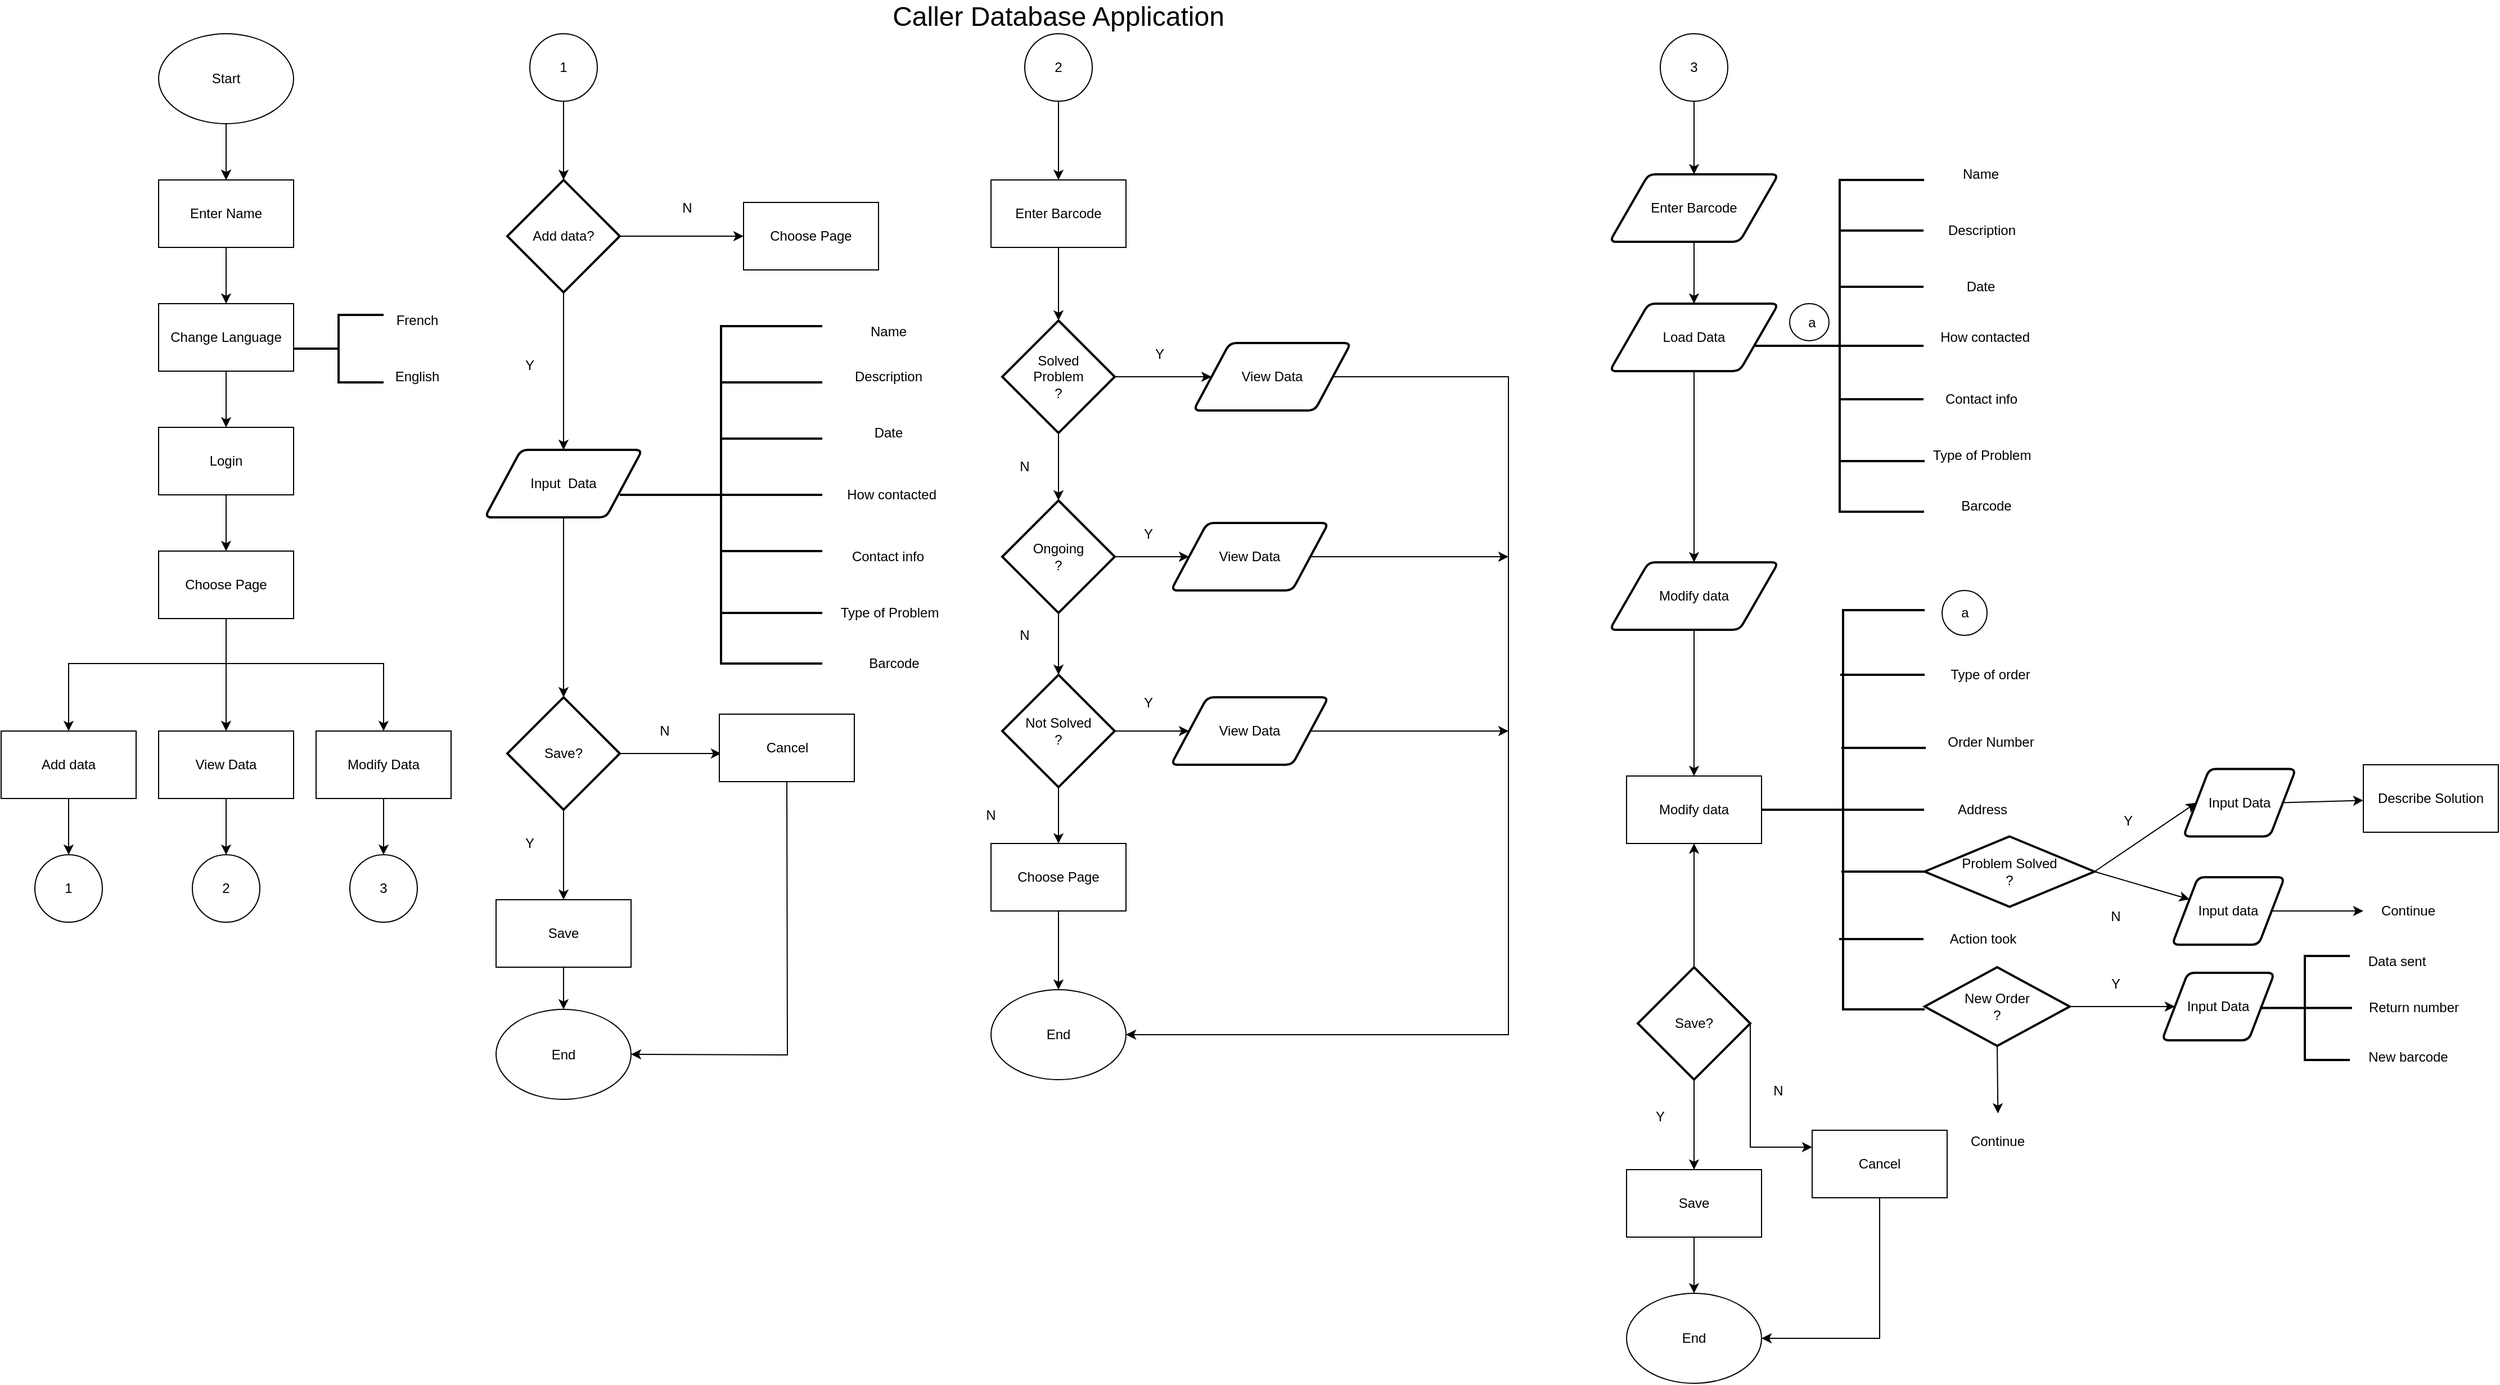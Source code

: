<mxfile version="20.3.7" type="device"><diagram id="C5RBs43oDa-KdzZeNtuy" name="Page-1"><mxGraphModel dx="2556" dy="1094" grid="1" gridSize="10" guides="1" tooltips="1" connect="1" arrows="1" fold="1" page="1" pageScale="1" pageWidth="827" pageHeight="1169" math="0" shadow="0"><root><mxCell id="WIyWlLk6GJQsqaUBKTNV-0"/><mxCell id="WIyWlLk6GJQsqaUBKTNV-1" parent="WIyWlLk6GJQsqaUBKTNV-0"/><mxCell id="qyFNYcuWtiFjJXOkPWBM-26" value="" style="edgeStyle=orthogonalEdgeStyle;rounded=0;orthogonalLoop=1;jettySize=auto;html=1;" parent="WIyWlLk6GJQsqaUBKTNV-1" source="qyFNYcuWtiFjJXOkPWBM-0" target="qyFNYcuWtiFjJXOkPWBM-1" edge="1"><mxGeometry relative="1" as="geometry"/></mxCell><mxCell id="qyFNYcuWtiFjJXOkPWBM-0" value="Start" style="ellipse;whiteSpace=wrap;html=1;" parent="WIyWlLk6GJQsqaUBKTNV-1" vertex="1"><mxGeometry x="160" y="40" width="120" height="80" as="geometry"/></mxCell><mxCell id="qyFNYcuWtiFjJXOkPWBM-1" value="Enter Name" style="rounded=0;whiteSpace=wrap;html=1;" parent="WIyWlLk6GJQsqaUBKTNV-1" vertex="1"><mxGeometry x="160" y="170" width="120" height="60" as="geometry"/></mxCell><mxCell id="qyFNYcuWtiFjJXOkPWBM-2" value="Change Language" style="rounded=0;whiteSpace=wrap;html=1;" parent="WIyWlLk6GJQsqaUBKTNV-1" vertex="1"><mxGeometry x="160" y="280" width="120" height="60" as="geometry"/></mxCell><mxCell id="qyFNYcuWtiFjJXOkPWBM-4" value="Login" style="rounded=0;whiteSpace=wrap;html=1;" parent="WIyWlLk6GJQsqaUBKTNV-1" vertex="1"><mxGeometry x="160" y="390" width="120" height="60" as="geometry"/></mxCell><mxCell id="qyFNYcuWtiFjJXOkPWBM-7" value="Choose Page" style="rounded=0;whiteSpace=wrap;html=1;" parent="WIyWlLk6GJQsqaUBKTNV-1" vertex="1"><mxGeometry x="160" y="500" width="120" height="60" as="geometry"/></mxCell><mxCell id="qyFNYcuWtiFjJXOkPWBM-15" value="Add data" style="rounded=0;whiteSpace=wrap;html=1;" parent="WIyWlLk6GJQsqaUBKTNV-1" vertex="1"><mxGeometry x="20" y="660" width="120" height="60" as="geometry"/></mxCell><mxCell id="qyFNYcuWtiFjJXOkPWBM-16" value="View Data" style="rounded=0;whiteSpace=wrap;html=1;" parent="WIyWlLk6GJQsqaUBKTNV-1" vertex="1"><mxGeometry x="160" y="660" width="120" height="60" as="geometry"/></mxCell><mxCell id="qyFNYcuWtiFjJXOkPWBM-18" value="Modify Data" style="rounded=0;whiteSpace=wrap;html=1;" parent="WIyWlLk6GJQsqaUBKTNV-1" vertex="1"><mxGeometry x="300" y="660" width="120" height="60" as="geometry"/></mxCell><mxCell id="qyFNYcuWtiFjJXOkPWBM-24" value="" style="endArrow=classic;html=1;rounded=0;entryX=0.5;entryY=0;entryDx=0;entryDy=0;exitX=0.5;exitY=1;exitDx=0;exitDy=0;" parent="WIyWlLk6GJQsqaUBKTNV-1" source="qyFNYcuWtiFjJXOkPWBM-1" target="qyFNYcuWtiFjJXOkPWBM-2" edge="1"><mxGeometry width="50" height="50" relative="1" as="geometry"><mxPoint x="210" y="250" as="sourcePoint"/><mxPoint x="260" y="200" as="targetPoint"/></mxGeometry></mxCell><mxCell id="qyFNYcuWtiFjJXOkPWBM-25" value="" style="endArrow=classic;html=1;rounded=0;" parent="WIyWlLk6GJQsqaUBKTNV-1" source="qyFNYcuWtiFjJXOkPWBM-0" target="qyFNYcuWtiFjJXOkPWBM-1" edge="1"><mxGeometry width="50" height="50" relative="1" as="geometry"><mxPoint x="219.41" y="120" as="sourcePoint"/><mxPoint x="219.41" y="170" as="targetPoint"/></mxGeometry></mxCell><mxCell id="qyFNYcuWtiFjJXOkPWBM-27" value="" style="endArrow=classic;html=1;rounded=0;" parent="WIyWlLk6GJQsqaUBKTNV-1" source="qyFNYcuWtiFjJXOkPWBM-2" target="qyFNYcuWtiFjJXOkPWBM-4" edge="1"><mxGeometry width="50" height="50" relative="1" as="geometry"><mxPoint x="219.41" y="340" as="sourcePoint"/><mxPoint x="219.41" y="390" as="targetPoint"/></mxGeometry></mxCell><mxCell id="qyFNYcuWtiFjJXOkPWBM-28" value="" style="endArrow=classic;html=1;rounded=0;" parent="WIyWlLk6GJQsqaUBKTNV-1" source="qyFNYcuWtiFjJXOkPWBM-4" target="qyFNYcuWtiFjJXOkPWBM-7" edge="1"><mxGeometry width="50" height="50" relative="1" as="geometry"><mxPoint x="219.41" y="450" as="sourcePoint"/><mxPoint x="219.41" y="500" as="targetPoint"/></mxGeometry></mxCell><mxCell id="qyFNYcuWtiFjJXOkPWBM-29" value="" style="endArrow=classic;html=1;rounded=0;" parent="WIyWlLk6GJQsqaUBKTNV-1" target="qyFNYcuWtiFjJXOkPWBM-18" edge="1"><mxGeometry width="50" height="50" relative="1" as="geometry"><mxPoint x="220" y="600" as="sourcePoint"/><mxPoint x="359.41" y="660" as="targetPoint"/><Array as="points"><mxPoint x="360" y="600"/></Array></mxGeometry></mxCell><mxCell id="qyFNYcuWtiFjJXOkPWBM-30" value="" style="endArrow=classic;html=1;rounded=0;entryX=0.5;entryY=0;entryDx=0;entryDy=0;" parent="WIyWlLk6GJQsqaUBKTNV-1" source="qyFNYcuWtiFjJXOkPWBM-7" target="qyFNYcuWtiFjJXOkPWBM-16" edge="1"><mxGeometry width="50" height="50" relative="1" as="geometry"><mxPoint x="219.41" y="560" as="sourcePoint"/><mxPoint x="219.41" y="610" as="targetPoint"/></mxGeometry></mxCell><mxCell id="qyFNYcuWtiFjJXOkPWBM-31" value="" style="endArrow=classic;html=1;rounded=0;entryX=0.5;entryY=0;entryDx=0;entryDy=0;" parent="WIyWlLk6GJQsqaUBKTNV-1" target="qyFNYcuWtiFjJXOkPWBM-15" edge="1"><mxGeometry width="50" height="50" relative="1" as="geometry"><mxPoint x="220" y="600" as="sourcePoint"/><mxPoint x="79.41" y="650" as="targetPoint"/><Array as="points"><mxPoint x="80" y="600"/></Array></mxGeometry></mxCell><mxCell id="qyFNYcuWtiFjJXOkPWBM-32" value="" style="endArrow=classic;html=1;rounded=0;" parent="WIyWlLk6GJQsqaUBKTNV-1" source="qyFNYcuWtiFjJXOkPWBM-18" target="qyFNYcuWtiFjJXOkPWBM-37" edge="1"><mxGeometry width="50" height="50" relative="1" as="geometry"><mxPoint x="359.41" y="720" as="sourcePoint"/><mxPoint x="359.41" y="770" as="targetPoint"/></mxGeometry></mxCell><mxCell id="qyFNYcuWtiFjJXOkPWBM-33" value="" style="endArrow=classic;html=1;rounded=0;" parent="WIyWlLk6GJQsqaUBKTNV-1" source="qyFNYcuWtiFjJXOkPWBM-16" target="qyFNYcuWtiFjJXOkPWBM-36" edge="1"><mxGeometry width="50" height="50" relative="1" as="geometry"><mxPoint x="219.41" y="720" as="sourcePoint"/><mxPoint x="219.41" y="770" as="targetPoint"/></mxGeometry></mxCell><mxCell id="qyFNYcuWtiFjJXOkPWBM-34" value="" style="endArrow=classic;html=1;rounded=0;entryX=0.5;entryY=0;entryDx=0;entryDy=0;entryPerimeter=0;" parent="WIyWlLk6GJQsqaUBKTNV-1" source="qyFNYcuWtiFjJXOkPWBM-15" target="qyFNYcuWtiFjJXOkPWBM-35" edge="1"><mxGeometry width="50" height="50" relative="1" as="geometry"><mxPoint x="79.41" y="720" as="sourcePoint"/><mxPoint x="79.41" y="770" as="targetPoint"/></mxGeometry></mxCell><mxCell id="qyFNYcuWtiFjJXOkPWBM-35" value="" style="verticalLabelPosition=bottom;verticalAlign=top;html=1;shape=mxgraph.flowchart.on-page_reference;" parent="WIyWlLk6GJQsqaUBKTNV-1" vertex="1"><mxGeometry x="50" y="770" width="60" height="60" as="geometry"/></mxCell><mxCell id="qyFNYcuWtiFjJXOkPWBM-36" value="" style="verticalLabelPosition=bottom;verticalAlign=top;html=1;shape=mxgraph.flowchart.on-page_reference;" parent="WIyWlLk6GJQsqaUBKTNV-1" vertex="1"><mxGeometry x="190" y="770" width="60" height="60" as="geometry"/></mxCell><mxCell id="qyFNYcuWtiFjJXOkPWBM-37" value="" style="verticalLabelPosition=bottom;verticalAlign=top;html=1;shape=mxgraph.flowchart.on-page_reference;" parent="WIyWlLk6GJQsqaUBKTNV-1" vertex="1"><mxGeometry x="330" y="770" width="60" height="60" as="geometry"/></mxCell><mxCell id="qyFNYcuWtiFjJXOkPWBM-40" value="1" style="text;html=1;strokeColor=none;fillColor=none;align=center;verticalAlign=middle;whiteSpace=wrap;rounded=0;" parent="WIyWlLk6GJQsqaUBKTNV-1" vertex="1"><mxGeometry x="50" y="785" width="60" height="30" as="geometry"/></mxCell><mxCell id="qyFNYcuWtiFjJXOkPWBM-41" value="2" style="text;html=1;strokeColor=none;fillColor=none;align=center;verticalAlign=middle;whiteSpace=wrap;rounded=0;" parent="WIyWlLk6GJQsqaUBKTNV-1" vertex="1"><mxGeometry x="190" y="785" width="60" height="30" as="geometry"/></mxCell><mxCell id="qyFNYcuWtiFjJXOkPWBM-42" value="3" style="text;html=1;strokeColor=none;fillColor=none;align=center;verticalAlign=middle;whiteSpace=wrap;rounded=0;" parent="WIyWlLk6GJQsqaUBKTNV-1" vertex="1"><mxGeometry x="330" y="785" width="60" height="30" as="geometry"/></mxCell><mxCell id="qyFNYcuWtiFjJXOkPWBM-43" value="" style="verticalLabelPosition=bottom;verticalAlign=top;html=1;shape=mxgraph.flowchart.on-page_reference;" parent="WIyWlLk6GJQsqaUBKTNV-1" vertex="1"><mxGeometry x="490" y="40" width="60" height="60" as="geometry"/></mxCell><mxCell id="qyFNYcuWtiFjJXOkPWBM-46" value="" style="endArrow=classic;html=1;rounded=0;exitX=0.5;exitY=1;exitDx=0;exitDy=0;exitPerimeter=0;entryX=0.5;entryY=0;entryDx=0;entryDy=0;entryPerimeter=0;" parent="WIyWlLk6GJQsqaUBKTNV-1" source="qyFNYcuWtiFjJXOkPWBM-43" target="qyFNYcuWtiFjJXOkPWBM-47" edge="1"><mxGeometry width="50" height="50" relative="1" as="geometry"><mxPoint x="500" y="110" as="sourcePoint"/><mxPoint x="489.44" y="150" as="targetPoint"/></mxGeometry></mxCell><mxCell id="qyFNYcuWtiFjJXOkPWBM-47" value="Add data?" style="strokeWidth=2;html=1;shape=mxgraph.flowchart.decision;whiteSpace=wrap;" parent="WIyWlLk6GJQsqaUBKTNV-1" vertex="1"><mxGeometry x="470" y="170" width="100" height="100" as="geometry"/></mxCell><mxCell id="qyFNYcuWtiFjJXOkPWBM-48" value="" style="endArrow=classic;html=1;rounded=0;exitX=1;exitY=0.5;exitDx=0;exitDy=0;exitPerimeter=0;" parent="WIyWlLk6GJQsqaUBKTNV-1" source="qyFNYcuWtiFjJXOkPWBM-47" target="qyFNYcuWtiFjJXOkPWBM-49" edge="1"><mxGeometry width="50" height="50" relative="1" as="geometry"><mxPoint x="540" y="180" as="sourcePoint"/><mxPoint x="590" y="180" as="targetPoint"/></mxGeometry></mxCell><mxCell id="qyFNYcuWtiFjJXOkPWBM-49" value="Choose Page" style="rounded=0;whiteSpace=wrap;html=1;" parent="WIyWlLk6GJQsqaUBKTNV-1" vertex="1"><mxGeometry x="680" y="190" width="120" height="60" as="geometry"/></mxCell><mxCell id="qyFNYcuWtiFjJXOkPWBM-50" value="N" style="text;html=1;strokeColor=none;fillColor=none;align=center;verticalAlign=middle;whiteSpace=wrap;rounded=0;" parent="WIyWlLk6GJQsqaUBKTNV-1" vertex="1"><mxGeometry x="600" y="180" width="60" height="30" as="geometry"/></mxCell><mxCell id="qyFNYcuWtiFjJXOkPWBM-51" value="" style="endArrow=classic;html=1;rounded=0;entryX=0.5;entryY=0;entryDx=0;entryDy=0;" parent="WIyWlLk6GJQsqaUBKTNV-1" source="qyFNYcuWtiFjJXOkPWBM-47" target="qyFNYcuWtiFjJXOkPWBM-53" edge="1"><mxGeometry width="50" height="50" relative="1" as="geometry"><mxPoint x="489.44" y="230" as="sourcePoint"/><mxPoint x="489.44" y="280" as="targetPoint"/></mxGeometry></mxCell><mxCell id="qyFNYcuWtiFjJXOkPWBM-52" value="Y" style="text;html=1;strokeColor=none;fillColor=none;align=center;verticalAlign=middle;whiteSpace=wrap;rounded=0;" parent="WIyWlLk6GJQsqaUBKTNV-1" vertex="1"><mxGeometry x="460" y="320" width="60" height="30" as="geometry"/></mxCell><mxCell id="qyFNYcuWtiFjJXOkPWBM-53" value="Input&amp;nbsp; Data" style="shape=parallelogram;html=1;strokeWidth=2;perimeter=parallelogramPerimeter;whiteSpace=wrap;rounded=1;arcSize=12;size=0.23;" parent="WIyWlLk6GJQsqaUBKTNV-1" vertex="1"><mxGeometry x="450" y="410" width="140" height="60" as="geometry"/></mxCell><mxCell id="qyFNYcuWtiFjJXOkPWBM-54" value="" style="endArrow=classic;html=1;rounded=0;entryX=0.5;entryY=0;entryDx=0;entryDy=0;entryPerimeter=0;" parent="WIyWlLk6GJQsqaUBKTNV-1" source="qyFNYcuWtiFjJXOkPWBM-53" target="98WmaoWYKlhWMk9cr_0r-3" edge="1"><mxGeometry width="50" height="50" relative="1" as="geometry"><mxPoint x="490" y="340" as="sourcePoint"/><mxPoint x="530" y="540" as="targetPoint"/></mxGeometry></mxCell><mxCell id="qyFNYcuWtiFjJXOkPWBM-57" value="End" style="ellipse;whiteSpace=wrap;html=1;" parent="WIyWlLk6GJQsqaUBKTNV-1" vertex="1"><mxGeometry x="460" y="907.5" width="120" height="80" as="geometry"/></mxCell><mxCell id="qyFNYcuWtiFjJXOkPWBM-66" value="" style="strokeWidth=2;html=1;shape=mxgraph.flowchart.annotation_2;align=left;labelPosition=right;pointerEvents=1;" parent="WIyWlLk6GJQsqaUBKTNV-1" vertex="1"><mxGeometry x="570" y="300" width="180" height="300" as="geometry"/></mxCell><mxCell id="qyFNYcuWtiFjJXOkPWBM-69" value="" style="strokeWidth=2;html=1;shape=mxgraph.flowchart.annotation_1;align=left;pointerEvents=1;" parent="WIyWlLk6GJQsqaUBKTNV-1" vertex="1"><mxGeometry x="660" y="350" width="90" height="100" as="geometry"/></mxCell><mxCell id="qyFNYcuWtiFjJXOkPWBM-71" value="" style="strokeWidth=2;html=1;shape=mxgraph.flowchart.annotation_1;align=left;pointerEvents=1;" parent="WIyWlLk6GJQsqaUBKTNV-1" vertex="1"><mxGeometry x="660" y="400" width="90" height="100" as="geometry"/></mxCell><mxCell id="qyFNYcuWtiFjJXOkPWBM-74" value="" style="line;strokeWidth=2;html=1;" parent="WIyWlLk6GJQsqaUBKTNV-1" vertex="1"><mxGeometry x="660" y="550" width="90" height="10" as="geometry"/></mxCell><mxCell id="qyFNYcuWtiFjJXOkPWBM-75" value="Name" style="text;html=1;strokeColor=none;fillColor=none;align=center;verticalAlign=middle;whiteSpace=wrap;rounded=0;" parent="WIyWlLk6GJQsqaUBKTNV-1" vertex="1"><mxGeometry x="778.5" y="290" width="60" height="30" as="geometry"/></mxCell><mxCell id="qyFNYcuWtiFjJXOkPWBM-76" value="Description" style="text;html=1;strokeColor=none;fillColor=none;align=center;verticalAlign=middle;whiteSpace=wrap;rounded=0;" parent="WIyWlLk6GJQsqaUBKTNV-1" vertex="1"><mxGeometry x="778.5" y="330" width="60" height="30" as="geometry"/></mxCell><mxCell id="qyFNYcuWtiFjJXOkPWBM-77" value="Date" style="text;html=1;strokeColor=none;fillColor=none;align=center;verticalAlign=middle;whiteSpace=wrap;rounded=0;" parent="WIyWlLk6GJQsqaUBKTNV-1" vertex="1"><mxGeometry x="778.5" y="380" width="60" height="30" as="geometry"/></mxCell><mxCell id="qyFNYcuWtiFjJXOkPWBM-78" value="How contacted&amp;nbsp;" style="text;html=1;strokeColor=none;fillColor=none;align=center;verticalAlign=middle;whiteSpace=wrap;rounded=0;" parent="WIyWlLk6GJQsqaUBKTNV-1" vertex="1"><mxGeometry x="767" y="435" width="93" height="30" as="geometry"/></mxCell><mxCell id="qyFNYcuWtiFjJXOkPWBM-79" value="Contact info" style="text;html=1;strokeColor=none;fillColor=none;align=center;verticalAlign=middle;whiteSpace=wrap;rounded=0;" parent="WIyWlLk6GJQsqaUBKTNV-1" vertex="1"><mxGeometry x="767" y="490" width="83" height="30" as="geometry"/></mxCell><mxCell id="qyFNYcuWtiFjJXOkPWBM-82" value="Type of Problem" style="text;html=1;strokeColor=none;fillColor=none;align=center;verticalAlign=middle;whiteSpace=wrap;rounded=0;" parent="WIyWlLk6GJQsqaUBKTNV-1" vertex="1"><mxGeometry x="758.5" y="540" width="101.5" height="30" as="geometry"/></mxCell><mxCell id="qyFNYcuWtiFjJXOkPWBM-83" value="Barcode" style="text;html=1;strokeColor=none;fillColor=none;align=center;verticalAlign=middle;whiteSpace=wrap;rounded=0;" parent="WIyWlLk6GJQsqaUBKTNV-1" vertex="1"><mxGeometry x="783.5" y="585" width="60" height="30" as="geometry"/></mxCell><mxCell id="qyFNYcuWtiFjJXOkPWBM-84" value="1" style="text;html=1;strokeColor=none;fillColor=none;align=center;verticalAlign=middle;whiteSpace=wrap;rounded=0;" parent="WIyWlLk6GJQsqaUBKTNV-1" vertex="1"><mxGeometry x="490" y="55" width="60" height="30" as="geometry"/></mxCell><mxCell id="qyFNYcuWtiFjJXOkPWBM-85" value="" style="verticalLabelPosition=bottom;verticalAlign=top;html=1;shape=mxgraph.flowchart.on-page_reference;" parent="WIyWlLk6GJQsqaUBKTNV-1" vertex="1"><mxGeometry x="930" y="40" width="60" height="60" as="geometry"/></mxCell><mxCell id="qyFNYcuWtiFjJXOkPWBM-87" value="" style="endArrow=classic;html=1;rounded=0;entryX=0.5;entryY=0;entryDx=0;entryDy=0;" parent="WIyWlLk6GJQsqaUBKTNV-1" source="qyFNYcuWtiFjJXOkPWBM-85" target="qyFNYcuWtiFjJXOkPWBM-88" edge="1"><mxGeometry width="50" height="50" relative="1" as="geometry"><mxPoint x="949" y="90" as="sourcePoint"/><mxPoint x="949.29" y="170" as="targetPoint"/></mxGeometry></mxCell><mxCell id="qyFNYcuWtiFjJXOkPWBM-88" value="Enter Barcode" style="rounded=0;whiteSpace=wrap;html=1;" parent="WIyWlLk6GJQsqaUBKTNV-1" vertex="1"><mxGeometry x="900" y="170" width="120" height="60" as="geometry"/></mxCell><mxCell id="qyFNYcuWtiFjJXOkPWBM-89" value="2" style="text;html=1;strokeColor=none;fillColor=none;align=center;verticalAlign=middle;whiteSpace=wrap;rounded=0;" parent="WIyWlLk6GJQsqaUBKTNV-1" vertex="1"><mxGeometry x="930" y="55" width="60" height="30" as="geometry"/></mxCell><mxCell id="qyFNYcuWtiFjJXOkPWBM-91" value="" style="endArrow=classic;html=1;rounded=0;entryX=0.5;entryY=0;entryDx=0;entryDy=0;entryPerimeter=0;" parent="WIyWlLk6GJQsqaUBKTNV-1" source="qyFNYcuWtiFjJXOkPWBM-88" target="qyFNYcuWtiFjJXOkPWBM-92" edge="1"><mxGeometry width="50" height="50" relative="1" as="geometry"><mxPoint x="959.29" y="240" as="sourcePoint"/><mxPoint x="959.29" y="310" as="targetPoint"/></mxGeometry></mxCell><mxCell id="qyFNYcuWtiFjJXOkPWBM-92" value="Solved &lt;br&gt;Problem&lt;br&gt;?" style="strokeWidth=2;html=1;shape=mxgraph.flowchart.decision;whiteSpace=wrap;" parent="WIyWlLk6GJQsqaUBKTNV-1" vertex="1"><mxGeometry x="910" y="295" width="100" height="100" as="geometry"/></mxCell><mxCell id="qyFNYcuWtiFjJXOkPWBM-93" value="" style="endArrow=classic;html=1;rounded=0;entryX=0;entryY=0.5;entryDx=0;entryDy=0;startArrow=none;exitX=1;exitY=0.5;exitDx=0;exitDy=0;exitPerimeter=0;" parent="WIyWlLk6GJQsqaUBKTNV-1" source="qyFNYcuWtiFjJXOkPWBM-92" target="qyFNYcuWtiFjJXOkPWBM-94" edge="1"><mxGeometry width="50" height="50" relative="1" as="geometry"><mxPoint x="1070" y="380" as="sourcePoint"/><mxPoint x="1070" y="350" as="targetPoint"/></mxGeometry></mxCell><mxCell id="qyFNYcuWtiFjJXOkPWBM-94" value="View Data" style="shape=parallelogram;html=1;strokeWidth=2;perimeter=parallelogramPerimeter;whiteSpace=wrap;rounded=1;arcSize=12;size=0.23;" parent="WIyWlLk6GJQsqaUBKTNV-1" vertex="1"><mxGeometry x="1080" y="315" width="140" height="60" as="geometry"/></mxCell><mxCell id="qyFNYcuWtiFjJXOkPWBM-96" value="" style="endArrow=classic;html=1;rounded=0;entryX=0.5;entryY=0;entryDx=0;entryDy=0;entryPerimeter=0;" parent="WIyWlLk6GJQsqaUBKTNV-1" source="qyFNYcuWtiFjJXOkPWBM-92" target="qyFNYcuWtiFjJXOkPWBM-97" edge="1"><mxGeometry width="50" height="50" relative="1" as="geometry"><mxPoint x="959.29" y="460" as="sourcePoint"/><mxPoint x="959.29" y="530" as="targetPoint"/></mxGeometry></mxCell><mxCell id="qyFNYcuWtiFjJXOkPWBM-97" value="Ongoing&lt;br&gt;?" style="strokeWidth=2;html=1;shape=mxgraph.flowchart.decision;whiteSpace=wrap;" parent="WIyWlLk6GJQsqaUBKTNV-1" vertex="1"><mxGeometry x="910" y="455" width="100" height="100" as="geometry"/></mxCell><mxCell id="qyFNYcuWtiFjJXOkPWBM-98" value="" style="endArrow=classic;html=1;rounded=0;entryX=0;entryY=0.5;entryDx=0;entryDy=0;" parent="WIyWlLk6GJQsqaUBKTNV-1" source="qyFNYcuWtiFjJXOkPWBM-97" target="qyFNYcuWtiFjJXOkPWBM-99" edge="1"><mxGeometry width="50" height="50" relative="1" as="geometry"><mxPoint x="1010" y="580" as="sourcePoint"/><mxPoint x="1070" y="570" as="targetPoint"/></mxGeometry></mxCell><mxCell id="qyFNYcuWtiFjJXOkPWBM-99" value="View Data" style="shape=parallelogram;html=1;strokeWidth=2;perimeter=parallelogramPerimeter;whiteSpace=wrap;rounded=1;arcSize=12;size=0.23;" parent="WIyWlLk6GJQsqaUBKTNV-1" vertex="1"><mxGeometry x="1060" y="475" width="140" height="60" as="geometry"/></mxCell><mxCell id="qyFNYcuWtiFjJXOkPWBM-100" value="Y" style="text;html=1;strokeColor=none;fillColor=none;align=center;verticalAlign=middle;whiteSpace=wrap;rounded=0;" parent="WIyWlLk6GJQsqaUBKTNV-1" vertex="1"><mxGeometry x="1010" y="470" width="60" height="30" as="geometry"/></mxCell><mxCell id="qyFNYcuWtiFjJXOkPWBM-101" value="" style="endArrow=classic;html=1;rounded=0;entryX=0.5;entryY=0;entryDx=0;entryDy=0;startArrow=none;" parent="WIyWlLk6GJQsqaUBKTNV-1" source="qyFNYcuWtiFjJXOkPWBM-102" target="qyFNYcuWtiFjJXOkPWBM-119" edge="1"><mxGeometry width="50" height="50" relative="1" as="geometry"><mxPoint x="959.29" y="680" as="sourcePoint"/><mxPoint x="959.29" y="750" as="targetPoint"/></mxGeometry></mxCell><mxCell id="qyFNYcuWtiFjJXOkPWBM-103" value="" style="endArrow=classic;html=1;rounded=0;entryX=0;entryY=0.5;entryDx=0;entryDy=0;" parent="WIyWlLk6GJQsqaUBKTNV-1" source="qyFNYcuWtiFjJXOkPWBM-102" target="qyFNYcuWtiFjJXOkPWBM-104" edge="1"><mxGeometry width="50" height="50" relative="1" as="geometry"><mxPoint x="1010" y="790" as="sourcePoint"/><mxPoint x="1070" y="780" as="targetPoint"/></mxGeometry></mxCell><mxCell id="qyFNYcuWtiFjJXOkPWBM-104" value="View Data" style="shape=parallelogram;html=1;strokeWidth=2;perimeter=parallelogramPerimeter;whiteSpace=wrap;rounded=1;arcSize=12;size=0.23;" parent="WIyWlLk6GJQsqaUBKTNV-1" vertex="1"><mxGeometry x="1060" y="630" width="140" height="60" as="geometry"/></mxCell><mxCell id="qyFNYcuWtiFjJXOkPWBM-105" value="Y" style="text;html=1;strokeColor=none;fillColor=none;align=center;verticalAlign=middle;whiteSpace=wrap;rounded=0;" parent="WIyWlLk6GJQsqaUBKTNV-1" vertex="1"><mxGeometry x="1010" y="620" width="60" height="30" as="geometry"/></mxCell><mxCell id="qyFNYcuWtiFjJXOkPWBM-95" value="Y" style="text;html=1;strokeColor=none;fillColor=none;align=center;verticalAlign=middle;whiteSpace=wrap;rounded=0;" parent="WIyWlLk6GJQsqaUBKTNV-1" vertex="1"><mxGeometry x="1020" y="310" width="60" height="30" as="geometry"/></mxCell><mxCell id="qyFNYcuWtiFjJXOkPWBM-102" value="Not Solved&lt;br&gt;?" style="strokeWidth=2;html=1;shape=mxgraph.flowchart.decision;whiteSpace=wrap;" parent="WIyWlLk6GJQsqaUBKTNV-1" vertex="1"><mxGeometry x="910" y="610" width="100" height="100" as="geometry"/></mxCell><mxCell id="qyFNYcuWtiFjJXOkPWBM-110" value="" style="endArrow=classic;html=1;rounded=0;" parent="WIyWlLk6GJQsqaUBKTNV-1" source="qyFNYcuWtiFjJXOkPWBM-97" target="qyFNYcuWtiFjJXOkPWBM-102" edge="1"><mxGeometry width="50" height="50" relative="1" as="geometry"><mxPoint x="959.29" y="535" as="sourcePoint"/><mxPoint x="959.29" y="605" as="targetPoint"/></mxGeometry></mxCell><mxCell id="qyFNYcuWtiFjJXOkPWBM-116" value="N" style="text;html=1;strokeColor=none;fillColor=none;align=center;verticalAlign=middle;whiteSpace=wrap;rounded=0;" parent="WIyWlLk6GJQsqaUBKTNV-1" vertex="1"><mxGeometry x="900" y="410" width="60" height="30" as="geometry"/></mxCell><mxCell id="qyFNYcuWtiFjJXOkPWBM-117" value="N" style="text;html=1;strokeColor=none;fillColor=none;align=center;verticalAlign=middle;whiteSpace=wrap;rounded=0;" parent="WIyWlLk6GJQsqaUBKTNV-1" vertex="1"><mxGeometry x="900" y="560" width="60" height="30" as="geometry"/></mxCell><mxCell id="qyFNYcuWtiFjJXOkPWBM-118" value="N" style="text;html=1;strokeColor=none;fillColor=none;align=center;verticalAlign=middle;whiteSpace=wrap;rounded=0;" parent="WIyWlLk6GJQsqaUBKTNV-1" vertex="1"><mxGeometry x="870" y="720" width="60" height="30" as="geometry"/></mxCell><mxCell id="qyFNYcuWtiFjJXOkPWBM-119" value="Choose Page" style="rounded=0;whiteSpace=wrap;html=1;" parent="WIyWlLk6GJQsqaUBKTNV-1" vertex="1"><mxGeometry x="900" y="760" width="120" height="60" as="geometry"/></mxCell><mxCell id="qyFNYcuWtiFjJXOkPWBM-120" value="" style="endArrow=classic;html=1;rounded=0;entryX=0.5;entryY=0;entryDx=0;entryDy=0;" parent="WIyWlLk6GJQsqaUBKTNV-1" source="qyFNYcuWtiFjJXOkPWBM-119" target="qyFNYcuWtiFjJXOkPWBM-121" edge="1"><mxGeometry width="50" height="50" relative="1" as="geometry"><mxPoint x="958.57" y="820" as="sourcePoint"/><mxPoint x="958.57" y="890" as="targetPoint"/></mxGeometry></mxCell><mxCell id="qyFNYcuWtiFjJXOkPWBM-121" value="End" style="ellipse;whiteSpace=wrap;html=1;" parent="WIyWlLk6GJQsqaUBKTNV-1" vertex="1"><mxGeometry x="900" y="890" width="120" height="80" as="geometry"/></mxCell><mxCell id="qyFNYcuWtiFjJXOkPWBM-122" value="" style="endArrow=classic;html=1;rounded=0;entryX=1;entryY=0.5;entryDx=0;entryDy=0;exitX=1;exitY=0.5;exitDx=0;exitDy=0;" parent="WIyWlLk6GJQsqaUBKTNV-1" source="qyFNYcuWtiFjJXOkPWBM-94" target="qyFNYcuWtiFjJXOkPWBM-121" edge="1"><mxGeometry width="50" height="50" relative="1" as="geometry"><mxPoint x="1300" y="350" as="sourcePoint"/><mxPoint x="1300" y="420" as="targetPoint"/><Array as="points"><mxPoint x="1360" y="345"/><mxPoint x="1360" y="930"/></Array></mxGeometry></mxCell><mxCell id="qyFNYcuWtiFjJXOkPWBM-123" value="" style="endArrow=classic;html=1;rounded=0;exitX=1;exitY=0.5;exitDx=0;exitDy=0;" parent="WIyWlLk6GJQsqaUBKTNV-1" source="qyFNYcuWtiFjJXOkPWBM-99" edge="1"><mxGeometry width="50" height="50" relative="1" as="geometry"><mxPoint x="970" y="110" as="sourcePoint"/><mxPoint x="1360" y="505" as="targetPoint"/></mxGeometry></mxCell><mxCell id="qyFNYcuWtiFjJXOkPWBM-125" value="" style="endArrow=classic;html=1;rounded=0;" parent="WIyWlLk6GJQsqaUBKTNV-1" source="qyFNYcuWtiFjJXOkPWBM-104" edge="1"><mxGeometry width="50" height="50" relative="1" as="geometry"><mxPoint x="1190" y="660.0" as="sourcePoint"/><mxPoint x="1360" y="660" as="targetPoint"/></mxGeometry></mxCell><mxCell id="qyFNYcuWtiFjJXOkPWBM-126" value="" style="verticalLabelPosition=bottom;verticalAlign=top;html=1;shape=mxgraph.flowchart.on-page_reference;" parent="WIyWlLk6GJQsqaUBKTNV-1" vertex="1"><mxGeometry x="1495" y="40" width="60" height="60" as="geometry"/></mxCell><mxCell id="qyFNYcuWtiFjJXOkPWBM-128" value="Enter Barcode" style="shape=parallelogram;html=1;strokeWidth=2;perimeter=parallelogramPerimeter;whiteSpace=wrap;rounded=1;arcSize=12;size=0.23;" parent="WIyWlLk6GJQsqaUBKTNV-1" vertex="1"><mxGeometry x="1450" y="165" width="150" height="60" as="geometry"/></mxCell><mxCell id="qyFNYcuWtiFjJXOkPWBM-129" value="" style="endArrow=classic;html=1;rounded=0;entryX=0.5;entryY=0;entryDx=0;entryDy=0;" parent="WIyWlLk6GJQsqaUBKTNV-1" source="qyFNYcuWtiFjJXOkPWBM-126" target="qyFNYcuWtiFjJXOkPWBM-128" edge="1"><mxGeometry width="50" height="50" relative="1" as="geometry"><mxPoint x="1540" y="100" as="sourcePoint"/><mxPoint x="1540" y="150" as="targetPoint"/></mxGeometry></mxCell><mxCell id="qyFNYcuWtiFjJXOkPWBM-130" style="edgeStyle=orthogonalEdgeStyle;rounded=0;orthogonalLoop=1;jettySize=auto;html=1;exitX=0.5;exitY=1;exitDx=0;exitDy=0;" parent="WIyWlLk6GJQsqaUBKTNV-1" source="qyFNYcuWtiFjJXOkPWBM-128" target="qyFNYcuWtiFjJXOkPWBM-128" edge="1"><mxGeometry relative="1" as="geometry"/></mxCell><mxCell id="qyFNYcuWtiFjJXOkPWBM-132" value="Load Data" style="shape=parallelogram;html=1;strokeWidth=2;perimeter=parallelogramPerimeter;whiteSpace=wrap;rounded=1;arcSize=12;size=0.23;" parent="WIyWlLk6GJQsqaUBKTNV-1" vertex="1"><mxGeometry x="1450" y="280" width="150" height="60" as="geometry"/></mxCell><mxCell id="qyFNYcuWtiFjJXOkPWBM-133" style="edgeStyle=orthogonalEdgeStyle;rounded=0;orthogonalLoop=1;jettySize=auto;html=1;exitX=0.5;exitY=1;exitDx=0;exitDy=0;" parent="WIyWlLk6GJQsqaUBKTNV-1" source="qyFNYcuWtiFjJXOkPWBM-132" target="qyFNYcuWtiFjJXOkPWBM-132" edge="1"><mxGeometry relative="1" as="geometry"/></mxCell><mxCell id="qyFNYcuWtiFjJXOkPWBM-134" value="" style="endArrow=classic;html=1;rounded=0;entryX=0.5;entryY=0;entryDx=0;entryDy=0;exitX=0.5;exitY=1;exitDx=0;exitDy=0;" parent="WIyWlLk6GJQsqaUBKTNV-1" source="qyFNYcuWtiFjJXOkPWBM-128" target="qyFNYcuWtiFjJXOkPWBM-132" edge="1"><mxGeometry width="50" height="50" relative="1" as="geometry"><mxPoint x="1525" y="220" as="sourcePoint"/><mxPoint x="1539.29" y="280" as="targetPoint"/></mxGeometry></mxCell><mxCell id="qyFNYcuWtiFjJXOkPWBM-136" style="edgeStyle=orthogonalEdgeStyle;rounded=0;orthogonalLoop=1;jettySize=auto;html=1;exitX=0.5;exitY=1;exitDx=0;exitDy=0;" parent="WIyWlLk6GJQsqaUBKTNV-1" edge="1"><mxGeometry relative="1" as="geometry"><mxPoint x="1540" y="345" as="sourcePoint"/><mxPoint x="1540" y="345" as="targetPoint"/></mxGeometry></mxCell><mxCell id="qyFNYcuWtiFjJXOkPWBM-137" value="Modify data" style="shape=parallelogram;html=1;strokeWidth=2;perimeter=parallelogramPerimeter;whiteSpace=wrap;rounded=1;arcSize=12;size=0.23;" parent="WIyWlLk6GJQsqaUBKTNV-1" vertex="1"><mxGeometry x="1450" y="510" width="150" height="60" as="geometry"/></mxCell><mxCell id="qyFNYcuWtiFjJXOkPWBM-138" style="edgeStyle=orthogonalEdgeStyle;rounded=0;orthogonalLoop=1;jettySize=auto;html=1;exitX=0.5;exitY=1;exitDx=0;exitDy=0;" parent="WIyWlLk6GJQsqaUBKTNV-1" source="qyFNYcuWtiFjJXOkPWBM-137" target="qyFNYcuWtiFjJXOkPWBM-137" edge="1"><mxGeometry relative="1" as="geometry"/></mxCell><mxCell id="qyFNYcuWtiFjJXOkPWBM-139" value="" style="endArrow=classic;html=1;rounded=0;entryX=0.5;entryY=0;entryDx=0;entryDy=0;exitX=0.5;exitY=1;exitDx=0;exitDy=0;" parent="WIyWlLk6GJQsqaUBKTNV-1" source="qyFNYcuWtiFjJXOkPWBM-132" target="qyFNYcuWtiFjJXOkPWBM-137" edge="1"><mxGeometry width="50" height="50" relative="1" as="geometry"><mxPoint x="1539.29" y="340" as="sourcePoint"/><mxPoint x="1539.29" y="400" as="targetPoint"/></mxGeometry></mxCell><mxCell id="qyFNYcuWtiFjJXOkPWBM-140" value="3" style="text;html=1;strokeColor=none;fillColor=none;align=center;verticalAlign=middle;whiteSpace=wrap;rounded=0;" parent="WIyWlLk6GJQsqaUBKTNV-1" vertex="1"><mxGeometry x="1495" y="55" width="60" height="30" as="geometry"/></mxCell><mxCell id="qyFNYcuWtiFjJXOkPWBM-144" value="Name" style="text;html=1;strokeColor=none;fillColor=none;align=center;verticalAlign=middle;whiteSpace=wrap;rounded=0;" parent="WIyWlLk6GJQsqaUBKTNV-1" vertex="1"><mxGeometry x="1750" y="150" width="60" height="30" as="geometry"/></mxCell><mxCell id="qyFNYcuWtiFjJXOkPWBM-145" value="Description" style="text;html=1;strokeColor=none;fillColor=none;align=center;verticalAlign=middle;whiteSpace=wrap;rounded=0;" parent="WIyWlLk6GJQsqaUBKTNV-1" vertex="1"><mxGeometry x="1750.75" y="200" width="60" height="30" as="geometry"/></mxCell><mxCell id="qyFNYcuWtiFjJXOkPWBM-146" value="Date" style="text;html=1;strokeColor=none;fillColor=none;align=center;verticalAlign=middle;whiteSpace=wrap;rounded=0;" parent="WIyWlLk6GJQsqaUBKTNV-1" vertex="1"><mxGeometry x="1750" y="250" width="60" height="30" as="geometry"/></mxCell><mxCell id="qyFNYcuWtiFjJXOkPWBM-147" value="How contacted&amp;nbsp;" style="text;html=1;strokeColor=none;fillColor=none;align=center;verticalAlign=middle;whiteSpace=wrap;rounded=0;" parent="WIyWlLk6GJQsqaUBKTNV-1" vertex="1"><mxGeometry x="1738.5" y="295" width="93" height="30" as="geometry"/></mxCell><mxCell id="qyFNYcuWtiFjJXOkPWBM-148" value="Contact info" style="text;html=1;strokeColor=none;fillColor=none;align=center;verticalAlign=middle;whiteSpace=wrap;rounded=0;" parent="WIyWlLk6GJQsqaUBKTNV-1" vertex="1"><mxGeometry x="1738.5" y="350" width="83" height="30" as="geometry"/></mxCell><mxCell id="qyFNYcuWtiFjJXOkPWBM-149" value="Type of Problem" style="text;html=1;strokeColor=none;fillColor=none;align=center;verticalAlign=middle;whiteSpace=wrap;rounded=0;" parent="WIyWlLk6GJQsqaUBKTNV-1" vertex="1"><mxGeometry x="1730" y="400" width="101.5" height="30" as="geometry"/></mxCell><mxCell id="qyFNYcuWtiFjJXOkPWBM-150" value="Barcode" style="text;html=1;strokeColor=none;fillColor=none;align=center;verticalAlign=middle;whiteSpace=wrap;rounded=0;" parent="WIyWlLk6GJQsqaUBKTNV-1" vertex="1"><mxGeometry x="1755" y="445" width="60" height="30" as="geometry"/></mxCell><mxCell id="qyFNYcuWtiFjJXOkPWBM-161" value="" style="strokeWidth=2;html=1;shape=mxgraph.flowchart.annotation_2;align=left;labelPosition=right;pointerEvents=1;" parent="WIyWlLk6GJQsqaUBKTNV-1" vertex="1"><mxGeometry x="1579.5" y="170" width="150" height="295" as="geometry"/></mxCell><mxCell id="qyFNYcuWtiFjJXOkPWBM-168" value="" style="endArrow=classic;html=1;rounded=0;entryX=0.5;entryY=0;entryDx=0;entryDy=0;exitX=0.5;exitY=1;exitDx=0;exitDy=0;" parent="WIyWlLk6GJQsqaUBKTNV-1" source="qyFNYcuWtiFjJXOkPWBM-137" target="qyFNYcuWtiFjJXOkPWBM-169" edge="1"><mxGeometry width="50" height="50" relative="1" as="geometry"><mxPoint x="1525" y="570" as="sourcePoint"/><mxPoint x="1514.29" y="527.5" as="targetPoint"/></mxGeometry></mxCell><mxCell id="qyFNYcuWtiFjJXOkPWBM-169" value="Modify data" style="rounded=0;whiteSpace=wrap;html=1;" parent="WIyWlLk6GJQsqaUBKTNV-1" vertex="1"><mxGeometry x="1465" y="700" width="120" height="60" as="geometry"/></mxCell><mxCell id="qyFNYcuWtiFjJXOkPWBM-170" value="" style="endArrow=classic;html=1;rounded=0;entryX=0.5;entryY=1;entryDx=0;entryDy=0;exitX=0.5;exitY=0;exitDx=0;exitDy=0;exitPerimeter=0;" parent="WIyWlLk6GJQsqaUBKTNV-1" source="z320Nz4Id6zVCZPH5Gb--3" target="qyFNYcuWtiFjJXOkPWBM-169" edge="1"><mxGeometry width="50" height="50" relative="1" as="geometry"><mxPoint x="1525.0" y="800" as="sourcePoint"/><mxPoint x="1550" y="670" as="targetPoint"/></mxGeometry></mxCell><mxCell id="qyFNYcuWtiFjJXOkPWBM-173" value="" style="strokeWidth=2;html=1;shape=mxgraph.flowchart.annotation_2;align=left;labelPosition=right;pointerEvents=1;" parent="WIyWlLk6GJQsqaUBKTNV-1" vertex="1"><mxGeometry x="1585" y="552.5" width="145" height="355" as="geometry"/></mxCell><mxCell id="qyFNYcuWtiFjJXOkPWBM-176" value="" style="line;strokeWidth=2;html=1;" parent="WIyWlLk6GJQsqaUBKTNV-1" vertex="1"><mxGeometry x="1654" y="360" width="75" height="10" as="geometry"/></mxCell><mxCell id="qyFNYcuWtiFjJXOkPWBM-177" value="" style="line;strokeWidth=2;html=1;" parent="WIyWlLk6GJQsqaUBKTNV-1" vertex="1"><mxGeometry x="1655" y="415" width="75" height="10" as="geometry"/></mxCell><mxCell id="qyFNYcuWtiFjJXOkPWBM-178" value="" style="line;strokeWidth=2;html=1;" parent="WIyWlLk6GJQsqaUBKTNV-1" vertex="1"><mxGeometry x="1654" y="312.5" width="75" height="10" as="geometry"/></mxCell><mxCell id="qyFNYcuWtiFjJXOkPWBM-179" value="" style="line;strokeWidth=2;html=1;" parent="WIyWlLk6GJQsqaUBKTNV-1" vertex="1"><mxGeometry x="1654" y="260" width="75" height="10" as="geometry"/></mxCell><mxCell id="qyFNYcuWtiFjJXOkPWBM-180" value="" style="line;strokeWidth=2;html=1;" parent="WIyWlLk6GJQsqaUBKTNV-1" vertex="1"><mxGeometry x="1654" y="210" width="75" height="10" as="geometry"/></mxCell><mxCell id="qyFNYcuWtiFjJXOkPWBM-193" value="Type of order" style="text;html=1;strokeColor=none;fillColor=none;align=center;verticalAlign=middle;whiteSpace=wrap;rounded=0;" parent="WIyWlLk6GJQsqaUBKTNV-1" vertex="1"><mxGeometry x="1738.5" y="595" width="99" height="30" as="geometry"/></mxCell><mxCell id="qyFNYcuWtiFjJXOkPWBM-194" value="Order Number" style="text;html=1;strokeColor=none;fillColor=none;align=center;verticalAlign=middle;whiteSpace=wrap;rounded=0;" parent="WIyWlLk6GJQsqaUBKTNV-1" vertex="1"><mxGeometry x="1745.75" y="655" width="85.75" height="30" as="geometry"/></mxCell><mxCell id="qyFNYcuWtiFjJXOkPWBM-196" value="Address" style="text;html=1;strokeColor=none;fillColor=none;align=center;verticalAlign=middle;whiteSpace=wrap;rounded=0;" parent="WIyWlLk6GJQsqaUBKTNV-1" vertex="1"><mxGeometry x="1745.5" y="715" width="70.5" height="30" as="geometry"/></mxCell><mxCell id="qyFNYcuWtiFjJXOkPWBM-198" value="Action took" style="text;html=1;strokeColor=none;fillColor=none;align=center;verticalAlign=middle;whiteSpace=wrap;rounded=0;" parent="WIyWlLk6GJQsqaUBKTNV-1" vertex="1"><mxGeometry x="1731" y="830" width="101.5" height="30" as="geometry"/></mxCell><mxCell id="qyFNYcuWtiFjJXOkPWBM-200" value="" style="line;strokeWidth=2;html=1;" parent="WIyWlLk6GJQsqaUBKTNV-1" vertex="1"><mxGeometry x="1656" y="780" width="75" height="10" as="geometry"/></mxCell><mxCell id="qyFNYcuWtiFjJXOkPWBM-201" value="" style="line;strokeWidth=2;html=1;" parent="WIyWlLk6GJQsqaUBKTNV-1" vertex="1"><mxGeometry x="1654" y="840" width="75" height="10" as="geometry"/></mxCell><mxCell id="qyFNYcuWtiFjJXOkPWBM-202" value="" style="line;strokeWidth=2;html=1;" parent="WIyWlLk6GJQsqaUBKTNV-1" vertex="1"><mxGeometry x="1654.5" y="725" width="75" height="10" as="geometry"/></mxCell><mxCell id="qyFNYcuWtiFjJXOkPWBM-203" value="" style="line;strokeWidth=2;html=1;" parent="WIyWlLk6GJQsqaUBKTNV-1" vertex="1"><mxGeometry x="1656" y="670" width="75" height="10" as="geometry"/></mxCell><mxCell id="qyFNYcuWtiFjJXOkPWBM-204" value="" style="line;strokeWidth=2;html=1;" parent="WIyWlLk6GJQsqaUBKTNV-1" vertex="1"><mxGeometry x="1655" y="605" width="75" height="10" as="geometry"/></mxCell><mxCell id="qyFNYcuWtiFjJXOkPWBM-205" value="" style="verticalLabelPosition=bottom;verticalAlign=top;html=1;shape=mxgraph.flowchart.on-page_reference;" parent="WIyWlLk6GJQsqaUBKTNV-1" vertex="1"><mxGeometry x="1610" y="280" width="35" height="33" as="geometry"/></mxCell><mxCell id="qyFNYcuWtiFjJXOkPWBM-206" value="a" style="text;html=1;strokeColor=none;fillColor=none;align=center;verticalAlign=middle;whiteSpace=wrap;rounded=0;" parent="WIyWlLk6GJQsqaUBKTNV-1" vertex="1"><mxGeometry x="1600" y="282" width="60" height="30" as="geometry"/></mxCell><mxCell id="qyFNYcuWtiFjJXOkPWBM-207" value="" style="verticalLabelPosition=bottom;verticalAlign=top;html=1;shape=mxgraph.flowchart.on-page_reference;" parent="WIyWlLk6GJQsqaUBKTNV-1" vertex="1"><mxGeometry x="1745.5" y="535" width="40" height="40" as="geometry"/></mxCell><mxCell id="qyFNYcuWtiFjJXOkPWBM-208" value="a" style="text;html=1;strokeColor=none;fillColor=none;align=center;verticalAlign=middle;whiteSpace=wrap;rounded=0;" parent="WIyWlLk6GJQsqaUBKTNV-1" vertex="1"><mxGeometry x="1741" y="540" width="50" height="30" as="geometry"/></mxCell><mxCell id="qyFNYcuWtiFjJXOkPWBM-211" value="Problem Solved&lt;br&gt;?" style="strokeWidth=2;html=1;shape=mxgraph.flowchart.decision;whiteSpace=wrap;" parent="WIyWlLk6GJQsqaUBKTNV-1" vertex="1"><mxGeometry x="1730" y="753.75" width="151" height="62.5" as="geometry"/></mxCell><mxCell id="qyFNYcuWtiFjJXOkPWBM-212" value="New Order&lt;br&gt;?" style="strokeWidth=2;html=1;shape=mxgraph.flowchart.decision;whiteSpace=wrap;" parent="WIyWlLk6GJQsqaUBKTNV-1" vertex="1"><mxGeometry x="1730" y="870" width="129" height="70" as="geometry"/></mxCell><mxCell id="qyFNYcuWtiFjJXOkPWBM-213" value="" style="endArrow=classic;html=1;rounded=0;exitX=0.5;exitY=1;exitDx=0;exitDy=0;exitPerimeter=0;" parent="WIyWlLk6GJQsqaUBKTNV-1" source="qyFNYcuWtiFjJXOkPWBM-212" edge="1"><mxGeometry width="50" height="50" relative="1" as="geometry"><mxPoint x="1775.72" y="1000.0" as="sourcePoint"/><mxPoint x="1795.167" y="1000.0" as="targetPoint"/></mxGeometry></mxCell><mxCell id="qyFNYcuWtiFjJXOkPWBM-215" value="" style="endArrow=classic;html=1;rounded=0;exitX=1;exitY=0.5;exitDx=0;exitDy=0;exitPerimeter=0;entryX=0;entryY=0.5;entryDx=0;entryDy=0;" parent="WIyWlLk6GJQsqaUBKTNV-1" source="qyFNYcuWtiFjJXOkPWBM-211" target="qyFNYcuWtiFjJXOkPWBM-217" edge="1"><mxGeometry width="50" height="50" relative="1" as="geometry"><mxPoint x="1910" y="790" as="sourcePoint"/><mxPoint x="1960" y="700" as="targetPoint"/></mxGeometry></mxCell><mxCell id="qyFNYcuWtiFjJXOkPWBM-216" value="" style="endArrow=classic;html=1;rounded=0;entryX=0;entryY=0.25;entryDx=0;entryDy=0;exitX=1;exitY=0.5;exitDx=0;exitDy=0;exitPerimeter=0;" parent="WIyWlLk6GJQsqaUBKTNV-1" source="qyFNYcuWtiFjJXOkPWBM-211" target="qyFNYcuWtiFjJXOkPWBM-221" edge="1"><mxGeometry width="50" height="50" relative="1" as="geometry"><mxPoint x="1880" y="785" as="sourcePoint"/><mxPoint x="1960" y="840" as="targetPoint"/></mxGeometry></mxCell><mxCell id="qyFNYcuWtiFjJXOkPWBM-217" value="Input Data" style="shape=parallelogram;html=1;strokeWidth=2;perimeter=parallelogramPerimeter;whiteSpace=wrap;rounded=1;arcSize=12;size=0.23;" parent="WIyWlLk6GJQsqaUBKTNV-1" vertex="1"><mxGeometry x="1960" y="693.75" width="100" height="60" as="geometry"/></mxCell><mxCell id="qyFNYcuWtiFjJXOkPWBM-218" value="Describe Solution" style="rounded=0;whiteSpace=wrap;html=1;" parent="WIyWlLk6GJQsqaUBKTNV-1" vertex="1"><mxGeometry x="2120" y="690" width="120" height="60" as="geometry"/></mxCell><mxCell id="qyFNYcuWtiFjJXOkPWBM-219" value="" style="endArrow=classic;html=1;rounded=0;exitX=1;exitY=0.5;exitDx=0;exitDy=0;" parent="WIyWlLk6GJQsqaUBKTNV-1" source="qyFNYcuWtiFjJXOkPWBM-217" target="qyFNYcuWtiFjJXOkPWBM-218" edge="1"><mxGeometry width="50" height="50" relative="1" as="geometry"><mxPoint x="2020.0" y="635.0" as="sourcePoint"/><mxPoint x="2120" y="724" as="targetPoint"/></mxGeometry></mxCell><mxCell id="qyFNYcuWtiFjJXOkPWBM-221" value="Input data" style="shape=parallelogram;html=1;strokeWidth=2;perimeter=parallelogramPerimeter;whiteSpace=wrap;rounded=1;arcSize=12;size=0.23;" parent="WIyWlLk6GJQsqaUBKTNV-1" vertex="1"><mxGeometry x="1950" y="790" width="100" height="60" as="geometry"/></mxCell><mxCell id="qyFNYcuWtiFjJXOkPWBM-224" value="" style="endArrow=classic;html=1;rounded=0;entryX=0;entryY=0.5;entryDx=0;entryDy=0;" parent="WIyWlLk6GJQsqaUBKTNV-1" source="qyFNYcuWtiFjJXOkPWBM-221" edge="1"><mxGeometry width="50" height="50" relative="1" as="geometry"><mxPoint x="2040" y="840" as="sourcePoint"/><mxPoint x="2120" y="820" as="targetPoint"/></mxGeometry></mxCell><mxCell id="qyFNYcuWtiFjJXOkPWBM-227" value="Y" style="text;html=1;strokeColor=none;fillColor=none;align=center;verticalAlign=middle;whiteSpace=wrap;rounded=0;" parent="WIyWlLk6GJQsqaUBKTNV-1" vertex="1"><mxGeometry x="1881" y="725" width="60" height="30" as="geometry"/></mxCell><mxCell id="qyFNYcuWtiFjJXOkPWBM-230" value="N" style="text;html=1;strokeColor=none;fillColor=none;align=center;verticalAlign=middle;whiteSpace=wrap;rounded=0;" parent="WIyWlLk6GJQsqaUBKTNV-1" vertex="1"><mxGeometry x="1870" y="810" width="60" height="30" as="geometry"/></mxCell><mxCell id="qyFNYcuWtiFjJXOkPWBM-231" value="" style="endArrow=classic;html=1;rounded=0;exitX=1;exitY=0.5;exitDx=0;exitDy=0;exitPerimeter=0;" parent="WIyWlLk6GJQsqaUBKTNV-1" source="qyFNYcuWtiFjJXOkPWBM-212" target="qyFNYcuWtiFjJXOkPWBM-232" edge="1"><mxGeometry width="50" height="50" relative="1" as="geometry"><mxPoint x="1980" y="960" as="sourcePoint"/><mxPoint x="1940" y="910" as="targetPoint"/></mxGeometry></mxCell><mxCell id="qyFNYcuWtiFjJXOkPWBM-232" value="Input Data" style="shape=parallelogram;html=1;strokeWidth=2;perimeter=parallelogramPerimeter;whiteSpace=wrap;rounded=1;arcSize=12;size=0.23;" parent="WIyWlLk6GJQsqaUBKTNV-1" vertex="1"><mxGeometry x="1941" y="875" width="100" height="60" as="geometry"/></mxCell><mxCell id="qyFNYcuWtiFjJXOkPWBM-233" value="Y" style="text;html=1;strokeColor=none;fillColor=none;align=center;verticalAlign=middle;whiteSpace=wrap;rounded=0;" parent="WIyWlLk6GJQsqaUBKTNV-1" vertex="1"><mxGeometry x="1870" y="870" width="60" height="30" as="geometry"/></mxCell><mxCell id="qyFNYcuWtiFjJXOkPWBM-236" value="Continue" style="text;html=1;strokeColor=none;fillColor=none;align=center;verticalAlign=middle;whiteSpace=wrap;rounded=0;" parent="WIyWlLk6GJQsqaUBKTNV-1" vertex="1"><mxGeometry x="1764.5" y="1010" width="60" height="30" as="geometry"/></mxCell><mxCell id="qyFNYcuWtiFjJXOkPWBM-237" value="" style="strokeWidth=2;html=1;shape=mxgraph.flowchart.annotation_2;align=left;labelPosition=right;pointerEvents=1;" parent="WIyWlLk6GJQsqaUBKTNV-1" vertex="1"><mxGeometry x="2028" y="860" width="80" height="92.5" as="geometry"/></mxCell><mxCell id="qyFNYcuWtiFjJXOkPWBM-238" value="Data sent" style="text;html=1;strokeColor=none;fillColor=none;align=center;verticalAlign=middle;whiteSpace=wrap;rounded=0;" parent="WIyWlLk6GJQsqaUBKTNV-1" vertex="1"><mxGeometry x="2120" y="850" width="60" height="30" as="geometry"/></mxCell><mxCell id="qyFNYcuWtiFjJXOkPWBM-239" value="New barcode" style="text;html=1;strokeColor=none;fillColor=none;align=center;verticalAlign=middle;whiteSpace=wrap;rounded=0;" parent="WIyWlLk6GJQsqaUBKTNV-1" vertex="1"><mxGeometry x="2120" y="935" width="80" height="30" as="geometry"/></mxCell><mxCell id="qyFNYcuWtiFjJXOkPWBM-240" value="" style="line;strokeWidth=2;html=1;" parent="WIyWlLk6GJQsqaUBKTNV-1" vertex="1"><mxGeometry x="2068" y="901.25" width="42" height="10" as="geometry"/></mxCell><mxCell id="qyFNYcuWtiFjJXOkPWBM-241" value="Return number" style="text;html=1;strokeColor=none;fillColor=none;align=center;verticalAlign=middle;whiteSpace=wrap;rounded=0;" parent="WIyWlLk6GJQsqaUBKTNV-1" vertex="1"><mxGeometry x="2120" y="891" width="90" height="30" as="geometry"/></mxCell><mxCell id="LYxJZiU300DbsOP2qyz6-0" value="&lt;font style=&quot;font-size: 24px;&quot;&gt;Caller Database Application&lt;/font&gt;" style="text;html=1;strokeColor=none;fillColor=none;align=center;verticalAlign=middle;whiteSpace=wrap;rounded=0;" parent="WIyWlLk6GJQsqaUBKTNV-1" vertex="1"><mxGeometry x="705" y="10" width="510" height="30" as="geometry"/></mxCell><mxCell id="98WmaoWYKlhWMk9cr_0r-0" value="" style="strokeWidth=2;html=1;shape=mxgraph.flowchart.annotation_2;align=left;labelPosition=right;pointerEvents=1;" parent="WIyWlLk6GJQsqaUBKTNV-1" vertex="1"><mxGeometry x="280" y="290" width="80" height="60" as="geometry"/></mxCell><mxCell id="98WmaoWYKlhWMk9cr_0r-1" value="French" style="text;html=1;strokeColor=none;fillColor=none;align=center;verticalAlign=middle;whiteSpace=wrap;rounded=0;" parent="WIyWlLk6GJQsqaUBKTNV-1" vertex="1"><mxGeometry x="360" y="280" width="60" height="30" as="geometry"/></mxCell><mxCell id="98WmaoWYKlhWMk9cr_0r-2" value="English" style="text;html=1;strokeColor=none;fillColor=none;align=center;verticalAlign=middle;whiteSpace=wrap;rounded=0;" parent="WIyWlLk6GJQsqaUBKTNV-1" vertex="1"><mxGeometry x="360" y="330" width="60" height="30" as="geometry"/></mxCell><mxCell id="98WmaoWYKlhWMk9cr_0r-3" value="Save?" style="strokeWidth=2;html=1;shape=mxgraph.flowchart.decision;whiteSpace=wrap;" parent="WIyWlLk6GJQsqaUBKTNV-1" vertex="1"><mxGeometry x="470" y="630" width="100" height="100" as="geometry"/></mxCell><mxCell id="98WmaoWYKlhWMk9cr_0r-4" value="" style="endArrow=classic;html=1;rounded=0;exitX=1;exitY=0.5;exitDx=0;exitDy=0;exitPerimeter=0;" parent="WIyWlLk6GJQsqaUBKTNV-1" source="98WmaoWYKlhWMk9cr_0r-3" edge="1"><mxGeometry width="50" height="50" relative="1" as="geometry"><mxPoint x="595" y="669" as="sourcePoint"/><mxPoint x="660" y="680" as="targetPoint"/></mxGeometry></mxCell><mxCell id="98WmaoWYKlhWMk9cr_0r-5" value="N" style="text;html=1;strokeColor=none;fillColor=none;align=center;verticalAlign=middle;whiteSpace=wrap;rounded=0;" parent="WIyWlLk6GJQsqaUBKTNV-1" vertex="1"><mxGeometry x="580" y="645" width="60" height="30" as="geometry"/></mxCell><mxCell id="98WmaoWYKlhWMk9cr_0r-6" value="" style="endArrow=classic;html=1;rounded=0;exitX=0.5;exitY=1;exitDx=0;exitDy=0;exitPerimeter=0;entryX=0.5;entryY=0;entryDx=0;entryDy=0;" parent="WIyWlLk6GJQsqaUBKTNV-1" source="98WmaoWYKlhWMk9cr_0r-3" target="98WmaoWYKlhWMk9cr_0r-7" edge="1"><mxGeometry width="50" height="50" relative="1" as="geometry"><mxPoint x="620" y="767.5" as="sourcePoint"/><mxPoint x="520" y="810" as="targetPoint"/></mxGeometry></mxCell><mxCell id="98WmaoWYKlhWMk9cr_0r-7" value="Save" style="rounded=0;whiteSpace=wrap;html=1;" parent="WIyWlLk6GJQsqaUBKTNV-1" vertex="1"><mxGeometry x="460" y="810" width="120" height="60" as="geometry"/></mxCell><mxCell id="98WmaoWYKlhWMk9cr_0r-8" value="Cancel" style="rounded=0;whiteSpace=wrap;html=1;" parent="WIyWlLk6GJQsqaUBKTNV-1" vertex="1"><mxGeometry x="658.5" y="645" width="120" height="60" as="geometry"/></mxCell><mxCell id="98WmaoWYKlhWMk9cr_0r-9" value="Y" style="text;html=1;strokeColor=none;fillColor=none;align=center;verticalAlign=middle;whiteSpace=wrap;rounded=0;" parent="WIyWlLk6GJQsqaUBKTNV-1" vertex="1"><mxGeometry x="460" y="745" width="60" height="30" as="geometry"/></mxCell><mxCell id="98WmaoWYKlhWMk9cr_0r-10" value="" style="endArrow=classic;html=1;rounded=0;exitX=0.5;exitY=1;exitDx=0;exitDy=0;entryX=0.5;entryY=0;entryDx=0;entryDy=0;" parent="WIyWlLk6GJQsqaUBKTNV-1" source="98WmaoWYKlhWMk9cr_0r-7" target="qyFNYcuWtiFjJXOkPWBM-57" edge="1"><mxGeometry width="50" height="50" relative="1" as="geometry"><mxPoint x="530" y="740" as="sourcePoint"/><mxPoint x="530" y="820" as="targetPoint"/></mxGeometry></mxCell><mxCell id="98WmaoWYKlhWMk9cr_0r-20" value="" style="endArrow=classic;html=1;rounded=0;entryX=1;entryY=0.5;entryDx=0;entryDy=0;exitX=0.5;exitY=1;exitDx=0;exitDy=0;" parent="WIyWlLk6GJQsqaUBKTNV-1" source="98WmaoWYKlhWMk9cr_0r-8" target="qyFNYcuWtiFjJXOkPWBM-57" edge="1"><mxGeometry width="50" height="50" relative="1" as="geometry"><mxPoint x="680" y="910" as="sourcePoint"/><mxPoint x="730" y="860" as="targetPoint"/><Array as="points"><mxPoint x="719" y="948"/></Array></mxGeometry></mxCell><mxCell id="z320Nz4Id6zVCZPH5Gb--1" value="Continue" style="text;html=1;strokeColor=none;fillColor=none;align=center;verticalAlign=middle;whiteSpace=wrap;rounded=0;" vertex="1" parent="WIyWlLk6GJQsqaUBKTNV-1"><mxGeometry x="2130" y="805" width="60" height="30" as="geometry"/></mxCell><mxCell id="z320Nz4Id6zVCZPH5Gb--2" value="End" style="ellipse;whiteSpace=wrap;html=1;" vertex="1" parent="WIyWlLk6GJQsqaUBKTNV-1"><mxGeometry x="1465" y="1160" width="120" height="80" as="geometry"/></mxCell><mxCell id="z320Nz4Id6zVCZPH5Gb--3" value="Save?" style="strokeWidth=2;html=1;shape=mxgraph.flowchart.decision;whiteSpace=wrap;" vertex="1" parent="WIyWlLk6GJQsqaUBKTNV-1"><mxGeometry x="1475" y="870" width="100" height="100" as="geometry"/></mxCell><mxCell id="z320Nz4Id6zVCZPH5Gb--4" value="" style="endArrow=classic;html=1;rounded=0;exitX=1;exitY=0.5;exitDx=0;exitDy=0;exitPerimeter=0;entryX=0;entryY=0.25;entryDx=0;entryDy=0;" edge="1" parent="WIyWlLk6GJQsqaUBKTNV-1" source="z320Nz4Id6zVCZPH5Gb--3" target="z320Nz4Id6zVCZPH5Gb--8"><mxGeometry width="50" height="50" relative="1" as="geometry"><mxPoint x="1600" y="1099" as="sourcePoint"/><mxPoint x="1665" y="1110" as="targetPoint"/><Array as="points"><mxPoint x="1575" y="1030"/></Array></mxGeometry></mxCell><mxCell id="z320Nz4Id6zVCZPH5Gb--5" value="N" style="text;html=1;strokeColor=none;fillColor=none;align=center;verticalAlign=middle;whiteSpace=wrap;rounded=0;" vertex="1" parent="WIyWlLk6GJQsqaUBKTNV-1"><mxGeometry x="1570" y="965" width="60" height="30" as="geometry"/></mxCell><mxCell id="z320Nz4Id6zVCZPH5Gb--6" value="" style="endArrow=classic;html=1;rounded=0;exitX=0.5;exitY=1;exitDx=0;exitDy=0;exitPerimeter=0;entryX=0.5;entryY=0;entryDx=0;entryDy=0;" edge="1" parent="WIyWlLk6GJQsqaUBKTNV-1" source="z320Nz4Id6zVCZPH5Gb--3" target="z320Nz4Id6zVCZPH5Gb--7"><mxGeometry width="50" height="50" relative="1" as="geometry"><mxPoint x="1625" y="1197.5" as="sourcePoint"/><mxPoint x="1525" y="1240" as="targetPoint"/></mxGeometry></mxCell><mxCell id="z320Nz4Id6zVCZPH5Gb--7" value="Save" style="rounded=0;whiteSpace=wrap;html=1;" vertex="1" parent="WIyWlLk6GJQsqaUBKTNV-1"><mxGeometry x="1465" y="1050" width="120" height="60" as="geometry"/></mxCell><mxCell id="z320Nz4Id6zVCZPH5Gb--8" value="Cancel" style="rounded=0;whiteSpace=wrap;html=1;" vertex="1" parent="WIyWlLk6GJQsqaUBKTNV-1"><mxGeometry x="1630" y="1015" width="120" height="60" as="geometry"/></mxCell><mxCell id="z320Nz4Id6zVCZPH5Gb--9" value="Y" style="text;html=1;strokeColor=none;fillColor=none;align=center;verticalAlign=middle;whiteSpace=wrap;rounded=0;" vertex="1" parent="WIyWlLk6GJQsqaUBKTNV-1"><mxGeometry x="1465" y="987.5" width="60" height="30" as="geometry"/></mxCell><mxCell id="z320Nz4Id6zVCZPH5Gb--10" value="" style="endArrow=classic;html=1;rounded=0;exitX=0.5;exitY=1;exitDx=0;exitDy=0;entryX=0.5;entryY=0;entryDx=0;entryDy=0;" edge="1" parent="WIyWlLk6GJQsqaUBKTNV-1" source="z320Nz4Id6zVCZPH5Gb--7" target="z320Nz4Id6zVCZPH5Gb--2"><mxGeometry width="50" height="50" relative="1" as="geometry"><mxPoint x="1535" y="1170" as="sourcePoint"/><mxPoint x="1535" y="1250" as="targetPoint"/></mxGeometry></mxCell><mxCell id="z320Nz4Id6zVCZPH5Gb--11" value="" style="endArrow=classic;html=1;rounded=0;entryX=1;entryY=0.5;entryDx=0;entryDy=0;exitX=0.5;exitY=1;exitDx=0;exitDy=0;" edge="1" parent="WIyWlLk6GJQsqaUBKTNV-1" source="z320Nz4Id6zVCZPH5Gb--8" target="z320Nz4Id6zVCZPH5Gb--2"><mxGeometry width="50" height="50" relative="1" as="geometry"><mxPoint x="1685" y="1340" as="sourcePoint"/><mxPoint x="1735" y="1290" as="targetPoint"/><Array as="points"><mxPoint x="1690" y="1200"/></Array></mxGeometry></mxCell></root></mxGraphModel></diagram></mxfile>